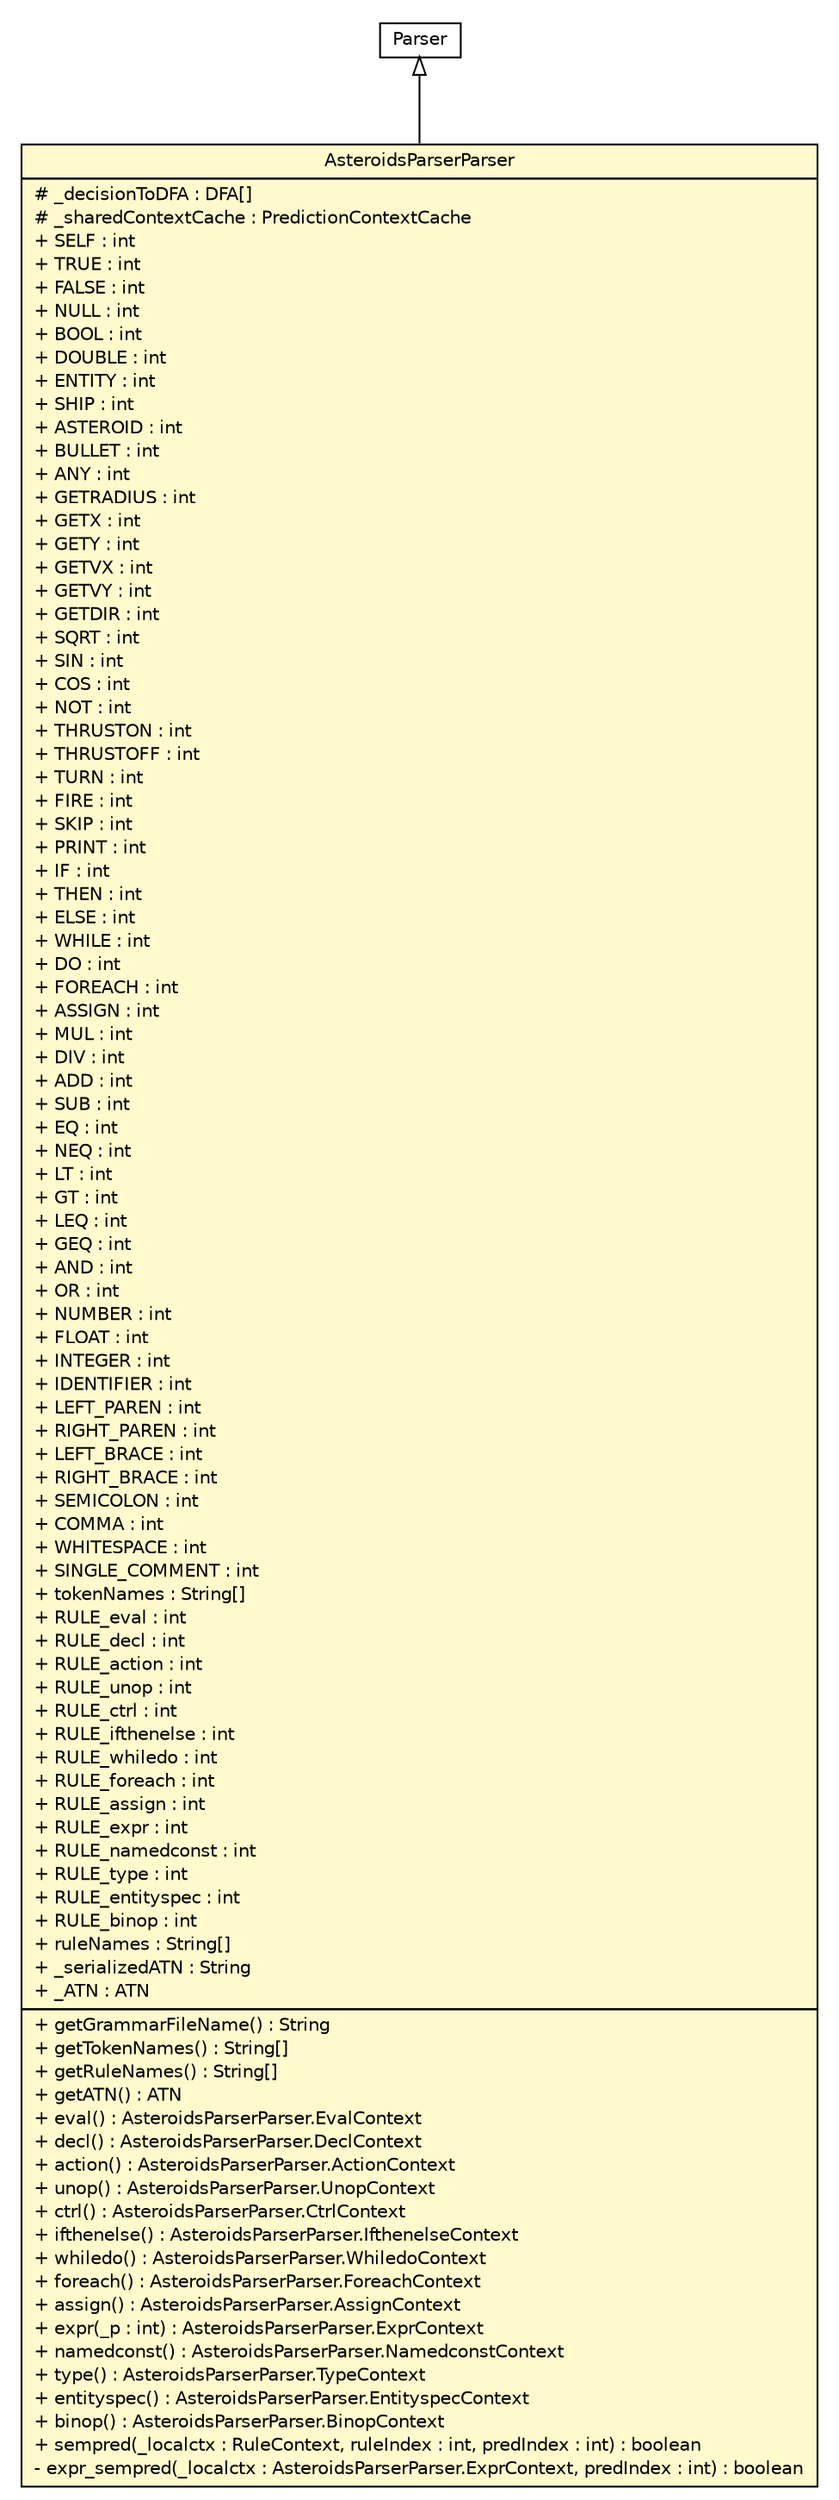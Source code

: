 #!/usr/local/bin/dot
#
# Class diagram 
# Generated by UMLGraph version R5_6 (http://www.umlgraph.org/)
#

digraph G {
	edge [fontname="Helvetica",fontsize=10,labelfontname="Helvetica",labelfontsize=10];
	node [fontname="Helvetica",fontsize=10,shape=plaintext];
	nodesep=0.25;
	ranksep=0.5;
	// model.programs.parsing.AsteroidsParserParser
	c4305 [label=<<table title="model.programs.parsing.AsteroidsParserParser" border="0" cellborder="1" cellspacing="0" cellpadding="2" port="p" bgcolor="lemonChiffon" href="./AsteroidsParserParser.html">
		<tr><td><table border="0" cellspacing="0" cellpadding="1">
<tr><td align="center" balign="center"> AsteroidsParserParser </td></tr>
		</table></td></tr>
		<tr><td><table border="0" cellspacing="0" cellpadding="1">
<tr><td align="left" balign="left"> # _decisionToDFA : DFA[] </td></tr>
<tr><td align="left" balign="left"> # _sharedContextCache : PredictionContextCache </td></tr>
<tr><td align="left" balign="left"> + SELF : int </td></tr>
<tr><td align="left" balign="left"> + TRUE : int </td></tr>
<tr><td align="left" balign="left"> + FALSE : int </td></tr>
<tr><td align="left" balign="left"> + NULL : int </td></tr>
<tr><td align="left" balign="left"> + BOOL : int </td></tr>
<tr><td align="left" balign="left"> + DOUBLE : int </td></tr>
<tr><td align="left" balign="left"> + ENTITY : int </td></tr>
<tr><td align="left" balign="left"> + SHIP : int </td></tr>
<tr><td align="left" balign="left"> + ASTEROID : int </td></tr>
<tr><td align="left" balign="left"> + BULLET : int </td></tr>
<tr><td align="left" balign="left"> + ANY : int </td></tr>
<tr><td align="left" balign="left"> + GETRADIUS : int </td></tr>
<tr><td align="left" balign="left"> + GETX : int </td></tr>
<tr><td align="left" balign="left"> + GETY : int </td></tr>
<tr><td align="left" balign="left"> + GETVX : int </td></tr>
<tr><td align="left" balign="left"> + GETVY : int </td></tr>
<tr><td align="left" balign="left"> + GETDIR : int </td></tr>
<tr><td align="left" balign="left"> + SQRT : int </td></tr>
<tr><td align="left" balign="left"> + SIN : int </td></tr>
<tr><td align="left" balign="left"> + COS : int </td></tr>
<tr><td align="left" balign="left"> + NOT : int </td></tr>
<tr><td align="left" balign="left"> + THRUSTON : int </td></tr>
<tr><td align="left" balign="left"> + THRUSTOFF : int </td></tr>
<tr><td align="left" balign="left"> + TURN : int </td></tr>
<tr><td align="left" balign="left"> + FIRE : int </td></tr>
<tr><td align="left" balign="left"> + SKIP : int </td></tr>
<tr><td align="left" balign="left"> + PRINT : int </td></tr>
<tr><td align="left" balign="left"> + IF : int </td></tr>
<tr><td align="left" balign="left"> + THEN : int </td></tr>
<tr><td align="left" balign="left"> + ELSE : int </td></tr>
<tr><td align="left" balign="left"> + WHILE : int </td></tr>
<tr><td align="left" balign="left"> + DO : int </td></tr>
<tr><td align="left" balign="left"> + FOREACH : int </td></tr>
<tr><td align="left" balign="left"> + ASSIGN : int </td></tr>
<tr><td align="left" balign="left"> + MUL : int </td></tr>
<tr><td align="left" balign="left"> + DIV : int </td></tr>
<tr><td align="left" balign="left"> + ADD : int </td></tr>
<tr><td align="left" balign="left"> + SUB : int </td></tr>
<tr><td align="left" balign="left"> + EQ : int </td></tr>
<tr><td align="left" balign="left"> + NEQ : int </td></tr>
<tr><td align="left" balign="left"> + LT : int </td></tr>
<tr><td align="left" balign="left"> + GT : int </td></tr>
<tr><td align="left" balign="left"> + LEQ : int </td></tr>
<tr><td align="left" balign="left"> + GEQ : int </td></tr>
<tr><td align="left" balign="left"> + AND : int </td></tr>
<tr><td align="left" balign="left"> + OR : int </td></tr>
<tr><td align="left" balign="left"> + NUMBER : int </td></tr>
<tr><td align="left" balign="left"> + FLOAT : int </td></tr>
<tr><td align="left" balign="left"> + INTEGER : int </td></tr>
<tr><td align="left" balign="left"> + IDENTIFIER : int </td></tr>
<tr><td align="left" balign="left"> + LEFT_PAREN : int </td></tr>
<tr><td align="left" balign="left"> + RIGHT_PAREN : int </td></tr>
<tr><td align="left" balign="left"> + LEFT_BRACE : int </td></tr>
<tr><td align="left" balign="left"> + RIGHT_BRACE : int </td></tr>
<tr><td align="left" balign="left"> + SEMICOLON : int </td></tr>
<tr><td align="left" balign="left"> + COMMA : int </td></tr>
<tr><td align="left" balign="left"> + WHITESPACE : int </td></tr>
<tr><td align="left" balign="left"> + SINGLE_COMMENT : int </td></tr>
<tr><td align="left" balign="left"> + tokenNames : String[] </td></tr>
<tr><td align="left" balign="left"> + RULE_eval : int </td></tr>
<tr><td align="left" balign="left"> + RULE_decl : int </td></tr>
<tr><td align="left" balign="left"> + RULE_action : int </td></tr>
<tr><td align="left" balign="left"> + RULE_unop : int </td></tr>
<tr><td align="left" balign="left"> + RULE_ctrl : int </td></tr>
<tr><td align="left" balign="left"> + RULE_ifthenelse : int </td></tr>
<tr><td align="left" balign="left"> + RULE_whiledo : int </td></tr>
<tr><td align="left" balign="left"> + RULE_foreach : int </td></tr>
<tr><td align="left" balign="left"> + RULE_assign : int </td></tr>
<tr><td align="left" balign="left"> + RULE_expr : int </td></tr>
<tr><td align="left" balign="left"> + RULE_namedconst : int </td></tr>
<tr><td align="left" balign="left"> + RULE_type : int </td></tr>
<tr><td align="left" balign="left"> + RULE_entityspec : int </td></tr>
<tr><td align="left" balign="left"> + RULE_binop : int </td></tr>
<tr><td align="left" balign="left"> + ruleNames : String[] </td></tr>
<tr><td align="left" balign="left"> + _serializedATN : String </td></tr>
<tr><td align="left" balign="left"> + _ATN : ATN </td></tr>
		</table></td></tr>
		<tr><td><table border="0" cellspacing="0" cellpadding="1">
<tr><td align="left" balign="left"> + getGrammarFileName() : String </td></tr>
<tr><td align="left" balign="left"> + getTokenNames() : String[] </td></tr>
<tr><td align="left" balign="left"> + getRuleNames() : String[] </td></tr>
<tr><td align="left" balign="left"> + getATN() : ATN </td></tr>
<tr><td align="left" balign="left"> + eval() : AsteroidsParserParser.EvalContext </td></tr>
<tr><td align="left" balign="left"> + decl() : AsteroidsParserParser.DeclContext </td></tr>
<tr><td align="left" balign="left"> + action() : AsteroidsParserParser.ActionContext </td></tr>
<tr><td align="left" balign="left"> + unop() : AsteroidsParserParser.UnopContext </td></tr>
<tr><td align="left" balign="left"> + ctrl() : AsteroidsParserParser.CtrlContext </td></tr>
<tr><td align="left" balign="left"> + ifthenelse() : AsteroidsParserParser.IfthenelseContext </td></tr>
<tr><td align="left" balign="left"> + whiledo() : AsteroidsParserParser.WhiledoContext </td></tr>
<tr><td align="left" balign="left"> + foreach() : AsteroidsParserParser.ForeachContext </td></tr>
<tr><td align="left" balign="left"> + assign() : AsteroidsParserParser.AssignContext </td></tr>
<tr><td align="left" balign="left"> + expr(_p : int) : AsteroidsParserParser.ExprContext </td></tr>
<tr><td align="left" balign="left"> + namedconst() : AsteroidsParserParser.NamedconstContext </td></tr>
<tr><td align="left" balign="left"> + type() : AsteroidsParserParser.TypeContext </td></tr>
<tr><td align="left" balign="left"> + entityspec() : AsteroidsParserParser.EntityspecContext </td></tr>
<tr><td align="left" balign="left"> + binop() : AsteroidsParserParser.BinopContext </td></tr>
<tr><td align="left" balign="left"> + sempred(_localctx : RuleContext, ruleIndex : int, predIndex : int) : boolean </td></tr>
<tr><td align="left" balign="left"> - expr_sempred(_localctx : AsteroidsParserParser.ExprContext, predIndex : int) : boolean </td></tr>
		</table></td></tr>
		</table>>, URL="./AsteroidsParserParser.html", fontname="Helvetica", fontcolor="black", fontsize=10.0];
	//model.programs.parsing.AsteroidsParserParser extends Parser
	c4397:p -> c4305:p [dir=back,arrowtail=empty];
	// Parser
	c4397[label=<<table title="Parser" border="0" cellborder="1" cellspacing="0" cellpadding="2" port="p" href="http://java.sun.com/j2se/1.4.2/docs/api//Parser.html">
		<tr><td><table border="0" cellspacing="0" cellpadding="1">
<tr><td align="center" balign="center"> Parser </td></tr>
		</table></td></tr>
		</table>>, fontname="Helvetica", fontcolor="black", fontsize=10.0];
}

